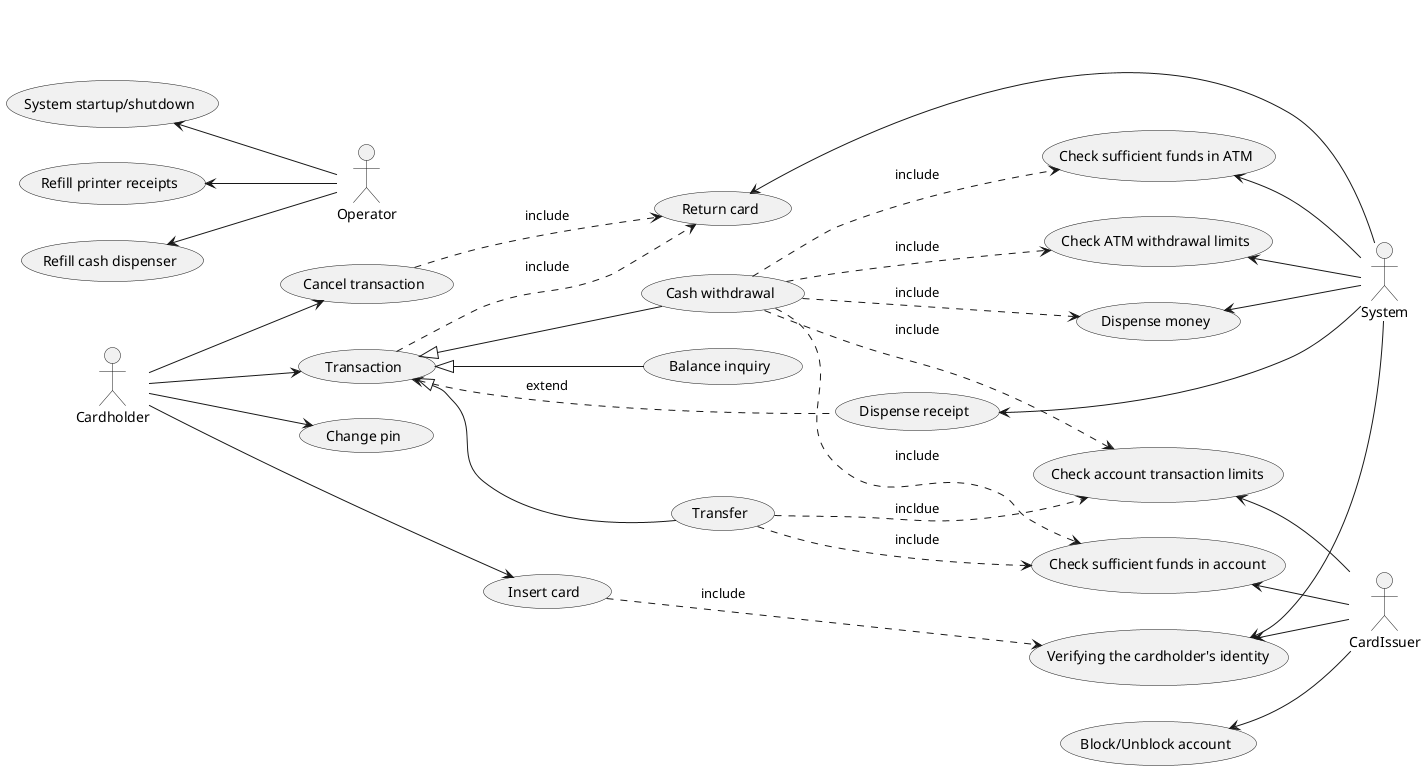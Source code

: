 @startuml
left to right direction

actor Cardholder
actor CardIssuer
actor System
actor Operator

Cardholder --> (Insert card)
    (Insert card) ..> (Verifying the cardholder's identity): include
Cardholder --> (Transaction)
    (Transaction) <|-- (Balance inquiry)
    (Transaction) <|-- (Transfer)
        (Transfer) ..> (Check sufficient funds in account): include
        (Transfer) ..> (Check account transaction limits): incldue
    (Transaction) <|-- (Cash withdrawal)
        (Cash withdrawal) ..> (Check sufficient funds in account): include
        (Cash withdrawal) ..> (Check account transaction limits): include
        (Cash withdrawal) ..> (Check sufficient funds in ATM): include
        (Cash withdrawal) ..> (Check ATM withdrawal limits): include
        (Cash withdrawal) ..> (Dispense money): include
    (Transaction) ..> (Return card): include
    (Transaction) <.. (Dispense receipt): extend
Cardholder --> (Change pin)
Cardholder --> (Cancel transaction)
    (Cancel transaction) ..> (Return card): include

(Verifying the cardholder's identity) <-- CardIssuer
(Check sufficient funds in account) <-- CardIssuer
(Check account transaction limits) <-- CardIssuer
(Block/Unblock account) <-- CardIssuer

(Verifying the cardholder's identity) <-- System
(Check sufficient funds in ATM) <-- System
(Check ATM withdrawal limits) <-- System
(Return card) <-- System
(Dispense money) <-- System
(Dispense receipt) <-- System

(System startup/shutdown) <-- Operator
(Refill printer receipts) <-- Operator
(Refill cash dispenser) <-- Operator

@enduml
